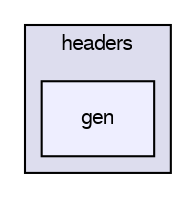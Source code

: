 digraph "/var/lib/jenkins/workspace/kaa_public/client/client-multi/client-cpp/test/headers/gen" {
  bgcolor=transparent;
  compound=true
  node [ fontsize="10", fontname="FreeSans"];
  edge [ labelfontsize="10", labelfontname="FreeSans"];
  subgraph clusterdir_4a95a1809dd8e4bac4fff958db3a7f05 {
    graph [ bgcolor="#ddddee", pencolor="black", label="headers" fontname="FreeSans", fontsize="10", URL="dir_4a95a1809dd8e4bac4fff958db3a7f05.html"]
  dir_5ab604a5a713963007a777dd1e1305be [shape=box, label="gen", style="filled", fillcolor="#eeeeff", pencolor="black", URL="dir_5ab604a5a713963007a777dd1e1305be.html"];
  }
}
